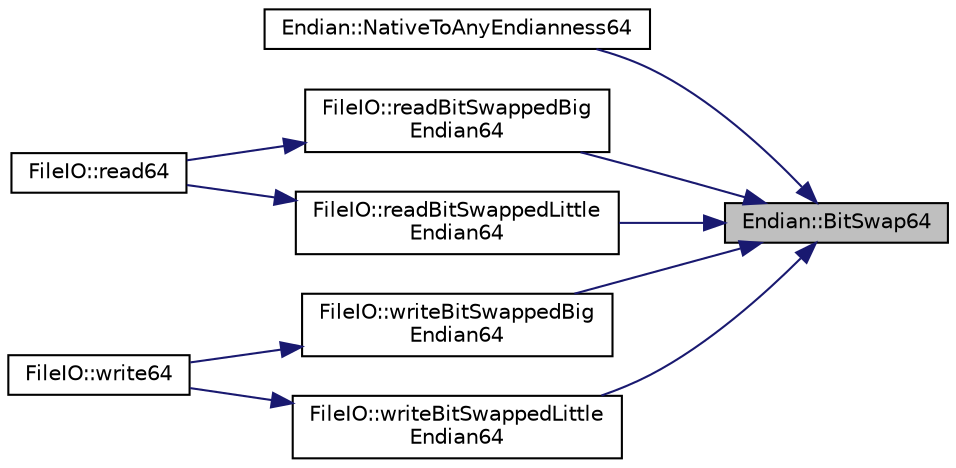 digraph "Endian::BitSwap64"
{
 // INTERACTIVE_SVG=YES
 // LATEX_PDF_SIZE
  edge [fontname="Helvetica",fontsize="10",labelfontname="Helvetica",labelfontsize="10"];
  node [fontname="Helvetica",fontsize="10",shape=record];
  rankdir="RL";
  Node1 [label="Endian::BitSwap64",height=0.2,width=0.4,color="black", fillcolor="grey75", style="filled", fontcolor="black",tooltip=" "];
  Node1 -> Node2 [dir="back",color="midnightblue",fontsize="10",style="solid",fontname="Helvetica"];
  Node2 [label="Endian::NativeToAnyEndianness64",height=0.2,width=0.4,color="black", fillcolor="white", style="filled",URL="$namespaceEndian.html#a896856c90678cc626e146846452aa2f6",tooltip=" "];
  Node1 -> Node3 [dir="back",color="midnightblue",fontsize="10",style="solid",fontname="Helvetica"];
  Node3 [label="FileIO::readBitSwappedBig\lEndian64",height=0.2,width=0.4,color="black", fillcolor="white", style="filled",URL="$namespaceFileIO.html#a22c5cb838a802acabb31291d6875c412",tooltip=" "];
  Node3 -> Node4 [dir="back",color="midnightblue",fontsize="10",style="solid",fontname="Helvetica"];
  Node4 [label="FileIO::read64",height=0.2,width=0.4,color="black", fillcolor="white", style="filled",URL="$namespaceFileIO.html#a1544b33e9df33808cc99705fc365504c",tooltip=" "];
  Node1 -> Node5 [dir="back",color="midnightblue",fontsize="10",style="solid",fontname="Helvetica"];
  Node5 [label="FileIO::readBitSwappedLittle\lEndian64",height=0.2,width=0.4,color="black", fillcolor="white", style="filled",URL="$namespaceFileIO.html#a228483049afa61319a5474b5448e8f5a",tooltip=" "];
  Node5 -> Node4 [dir="back",color="midnightblue",fontsize="10",style="solid",fontname="Helvetica"];
  Node1 -> Node6 [dir="back",color="midnightblue",fontsize="10",style="solid",fontname="Helvetica"];
  Node6 [label="FileIO::writeBitSwappedBig\lEndian64",height=0.2,width=0.4,color="black", fillcolor="white", style="filled",URL="$namespaceFileIO.html#ad49d1f8d033ff6e1bdefe3708826b766",tooltip=" "];
  Node6 -> Node7 [dir="back",color="midnightblue",fontsize="10",style="solid",fontname="Helvetica"];
  Node7 [label="FileIO::write64",height=0.2,width=0.4,color="black", fillcolor="white", style="filled",URL="$namespaceFileIO.html#a7fcd75a334e4a7b7637ddd2b5b3409b3",tooltip=" "];
  Node1 -> Node8 [dir="back",color="midnightblue",fontsize="10",style="solid",fontname="Helvetica"];
  Node8 [label="FileIO::writeBitSwappedLittle\lEndian64",height=0.2,width=0.4,color="black", fillcolor="white", style="filled",URL="$namespaceFileIO.html#ab0578da00b2bbda2176a1cfc6f98c310",tooltip=" "];
  Node8 -> Node7 [dir="back",color="midnightblue",fontsize="10",style="solid",fontname="Helvetica"];
}
